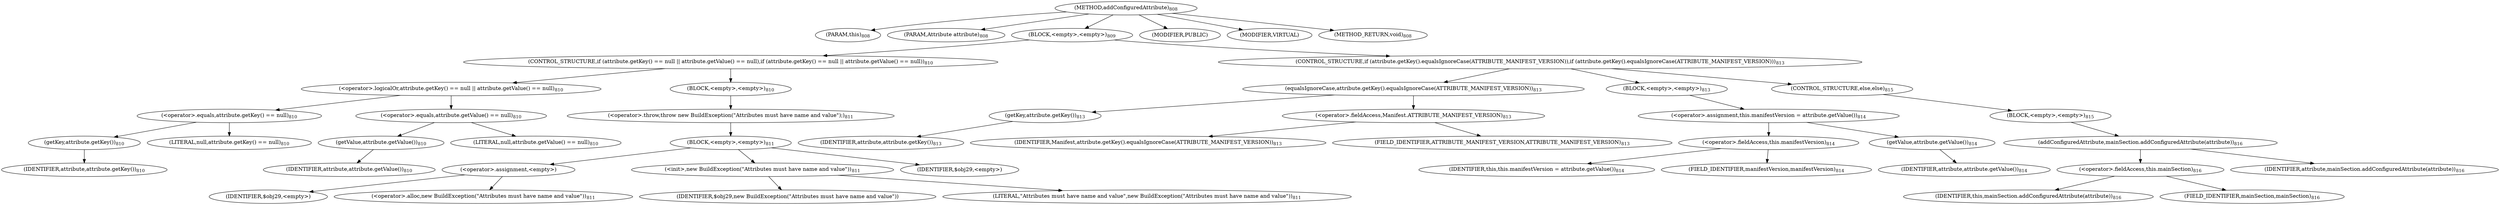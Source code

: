 digraph "addConfiguredAttribute" {  
"1806" [label = <(METHOD,addConfiguredAttribute)<SUB>808</SUB>> ]
"1807" [label = <(PARAM,this)<SUB>808</SUB>> ]
"1808" [label = <(PARAM,Attribute attribute)<SUB>808</SUB>> ]
"1809" [label = <(BLOCK,&lt;empty&gt;,&lt;empty&gt;)<SUB>809</SUB>> ]
"1810" [label = <(CONTROL_STRUCTURE,if (attribute.getKey() == null || attribute.getValue() == null),if (attribute.getKey() == null || attribute.getValue() == null))<SUB>810</SUB>> ]
"1811" [label = <(&lt;operator&gt;.logicalOr,attribute.getKey() == null || attribute.getValue() == null)<SUB>810</SUB>> ]
"1812" [label = <(&lt;operator&gt;.equals,attribute.getKey() == null)<SUB>810</SUB>> ]
"1813" [label = <(getKey,attribute.getKey())<SUB>810</SUB>> ]
"1814" [label = <(IDENTIFIER,attribute,attribute.getKey())<SUB>810</SUB>> ]
"1815" [label = <(LITERAL,null,attribute.getKey() == null)<SUB>810</SUB>> ]
"1816" [label = <(&lt;operator&gt;.equals,attribute.getValue() == null)<SUB>810</SUB>> ]
"1817" [label = <(getValue,attribute.getValue())<SUB>810</SUB>> ]
"1818" [label = <(IDENTIFIER,attribute,attribute.getValue())<SUB>810</SUB>> ]
"1819" [label = <(LITERAL,null,attribute.getValue() == null)<SUB>810</SUB>> ]
"1820" [label = <(BLOCK,&lt;empty&gt;,&lt;empty&gt;)<SUB>810</SUB>> ]
"1821" [label = <(&lt;operator&gt;.throw,throw new BuildException(&quot;Attributes must have name and value&quot;);)<SUB>811</SUB>> ]
"1822" [label = <(BLOCK,&lt;empty&gt;,&lt;empty&gt;)<SUB>811</SUB>> ]
"1823" [label = <(&lt;operator&gt;.assignment,&lt;empty&gt;)> ]
"1824" [label = <(IDENTIFIER,$obj29,&lt;empty&gt;)> ]
"1825" [label = <(&lt;operator&gt;.alloc,new BuildException(&quot;Attributes must have name and value&quot;))<SUB>811</SUB>> ]
"1826" [label = <(&lt;init&gt;,new BuildException(&quot;Attributes must have name and value&quot;))<SUB>811</SUB>> ]
"1827" [label = <(IDENTIFIER,$obj29,new BuildException(&quot;Attributes must have name and value&quot;))> ]
"1828" [label = <(LITERAL,&quot;Attributes must have name and value&quot;,new BuildException(&quot;Attributes must have name and value&quot;))<SUB>811</SUB>> ]
"1829" [label = <(IDENTIFIER,$obj29,&lt;empty&gt;)> ]
"1830" [label = <(CONTROL_STRUCTURE,if (attribute.getKey().equalsIgnoreCase(ATTRIBUTE_MANIFEST_VERSION)),if (attribute.getKey().equalsIgnoreCase(ATTRIBUTE_MANIFEST_VERSION)))<SUB>813</SUB>> ]
"1831" [label = <(equalsIgnoreCase,attribute.getKey().equalsIgnoreCase(ATTRIBUTE_MANIFEST_VERSION))<SUB>813</SUB>> ]
"1832" [label = <(getKey,attribute.getKey())<SUB>813</SUB>> ]
"1833" [label = <(IDENTIFIER,attribute,attribute.getKey())<SUB>813</SUB>> ]
"1834" [label = <(&lt;operator&gt;.fieldAccess,Manifest.ATTRIBUTE_MANIFEST_VERSION)<SUB>813</SUB>> ]
"1835" [label = <(IDENTIFIER,Manifest,attribute.getKey().equalsIgnoreCase(ATTRIBUTE_MANIFEST_VERSION))<SUB>813</SUB>> ]
"1836" [label = <(FIELD_IDENTIFIER,ATTRIBUTE_MANIFEST_VERSION,ATTRIBUTE_MANIFEST_VERSION)<SUB>813</SUB>> ]
"1837" [label = <(BLOCK,&lt;empty&gt;,&lt;empty&gt;)<SUB>813</SUB>> ]
"1838" [label = <(&lt;operator&gt;.assignment,this.manifestVersion = attribute.getValue())<SUB>814</SUB>> ]
"1839" [label = <(&lt;operator&gt;.fieldAccess,this.manifestVersion)<SUB>814</SUB>> ]
"1840" [label = <(IDENTIFIER,this,this.manifestVersion = attribute.getValue())<SUB>814</SUB>> ]
"1841" [label = <(FIELD_IDENTIFIER,manifestVersion,manifestVersion)<SUB>814</SUB>> ]
"1842" [label = <(getValue,attribute.getValue())<SUB>814</SUB>> ]
"1843" [label = <(IDENTIFIER,attribute,attribute.getValue())<SUB>814</SUB>> ]
"1844" [label = <(CONTROL_STRUCTURE,else,else)<SUB>815</SUB>> ]
"1845" [label = <(BLOCK,&lt;empty&gt;,&lt;empty&gt;)<SUB>815</SUB>> ]
"1846" [label = <(addConfiguredAttribute,mainSection.addConfiguredAttribute(attribute))<SUB>816</SUB>> ]
"1847" [label = <(&lt;operator&gt;.fieldAccess,this.mainSection)<SUB>816</SUB>> ]
"1848" [label = <(IDENTIFIER,this,mainSection.addConfiguredAttribute(attribute))<SUB>816</SUB>> ]
"1849" [label = <(FIELD_IDENTIFIER,mainSection,mainSection)<SUB>816</SUB>> ]
"1850" [label = <(IDENTIFIER,attribute,mainSection.addConfiguredAttribute(attribute))<SUB>816</SUB>> ]
"1851" [label = <(MODIFIER,PUBLIC)> ]
"1852" [label = <(MODIFIER,VIRTUAL)> ]
"1853" [label = <(METHOD_RETURN,void)<SUB>808</SUB>> ]
  "1806" -> "1807" 
  "1806" -> "1808" 
  "1806" -> "1809" 
  "1806" -> "1851" 
  "1806" -> "1852" 
  "1806" -> "1853" 
  "1809" -> "1810" 
  "1809" -> "1830" 
  "1810" -> "1811" 
  "1810" -> "1820" 
  "1811" -> "1812" 
  "1811" -> "1816" 
  "1812" -> "1813" 
  "1812" -> "1815" 
  "1813" -> "1814" 
  "1816" -> "1817" 
  "1816" -> "1819" 
  "1817" -> "1818" 
  "1820" -> "1821" 
  "1821" -> "1822" 
  "1822" -> "1823" 
  "1822" -> "1826" 
  "1822" -> "1829" 
  "1823" -> "1824" 
  "1823" -> "1825" 
  "1826" -> "1827" 
  "1826" -> "1828" 
  "1830" -> "1831" 
  "1830" -> "1837" 
  "1830" -> "1844" 
  "1831" -> "1832" 
  "1831" -> "1834" 
  "1832" -> "1833" 
  "1834" -> "1835" 
  "1834" -> "1836" 
  "1837" -> "1838" 
  "1838" -> "1839" 
  "1838" -> "1842" 
  "1839" -> "1840" 
  "1839" -> "1841" 
  "1842" -> "1843" 
  "1844" -> "1845" 
  "1845" -> "1846" 
  "1846" -> "1847" 
  "1846" -> "1850" 
  "1847" -> "1848" 
  "1847" -> "1849" 
}
